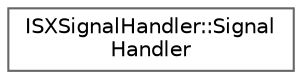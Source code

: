 digraph "Graphical Class Hierarchy"
{
 // LATEX_PDF_SIZE
  bgcolor="transparent";
  edge [fontname=Helvetica,fontsize=10,labelfontname=Helvetica,labelfontsize=10];
  node [fontname=Helvetica,fontsize=10,shape=box,height=0.2,width=0.4];
  rankdir="LR";
  Node0 [id="Node000000",label="ISXSignalHandler::Signal\lHandler",height=0.2,width=0.4,color="grey40", fillcolor="white", style="filled",URL="$classISXSignalHandler_1_1SignalHandler.html",tooltip="A class that sets up and handles signal interruptions."];
}
